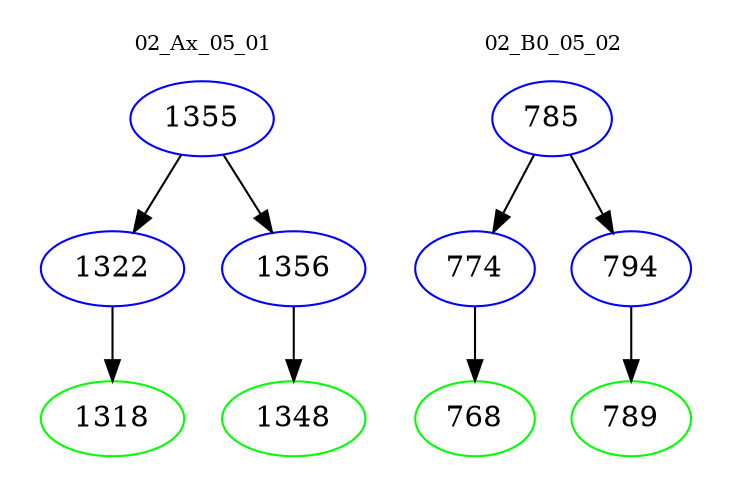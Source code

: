 digraph{
subgraph cluster_0 {
color = white
label = "02_Ax_05_01";
fontsize=10;
T0_1355 [label="1355", color="blue"]
T0_1355 -> T0_1322 [color="black"]
T0_1322 [label="1322", color="blue"]
T0_1322 -> T0_1318 [color="black"]
T0_1318 [label="1318", color="green"]
T0_1355 -> T0_1356 [color="black"]
T0_1356 [label="1356", color="blue"]
T0_1356 -> T0_1348 [color="black"]
T0_1348 [label="1348", color="green"]
}
subgraph cluster_1 {
color = white
label = "02_B0_05_02";
fontsize=10;
T1_785 [label="785", color="blue"]
T1_785 -> T1_774 [color="black"]
T1_774 [label="774", color="blue"]
T1_774 -> T1_768 [color="black"]
T1_768 [label="768", color="green"]
T1_785 -> T1_794 [color="black"]
T1_794 [label="794", color="blue"]
T1_794 -> T1_789 [color="black"]
T1_789 [label="789", color="green"]
}
}
